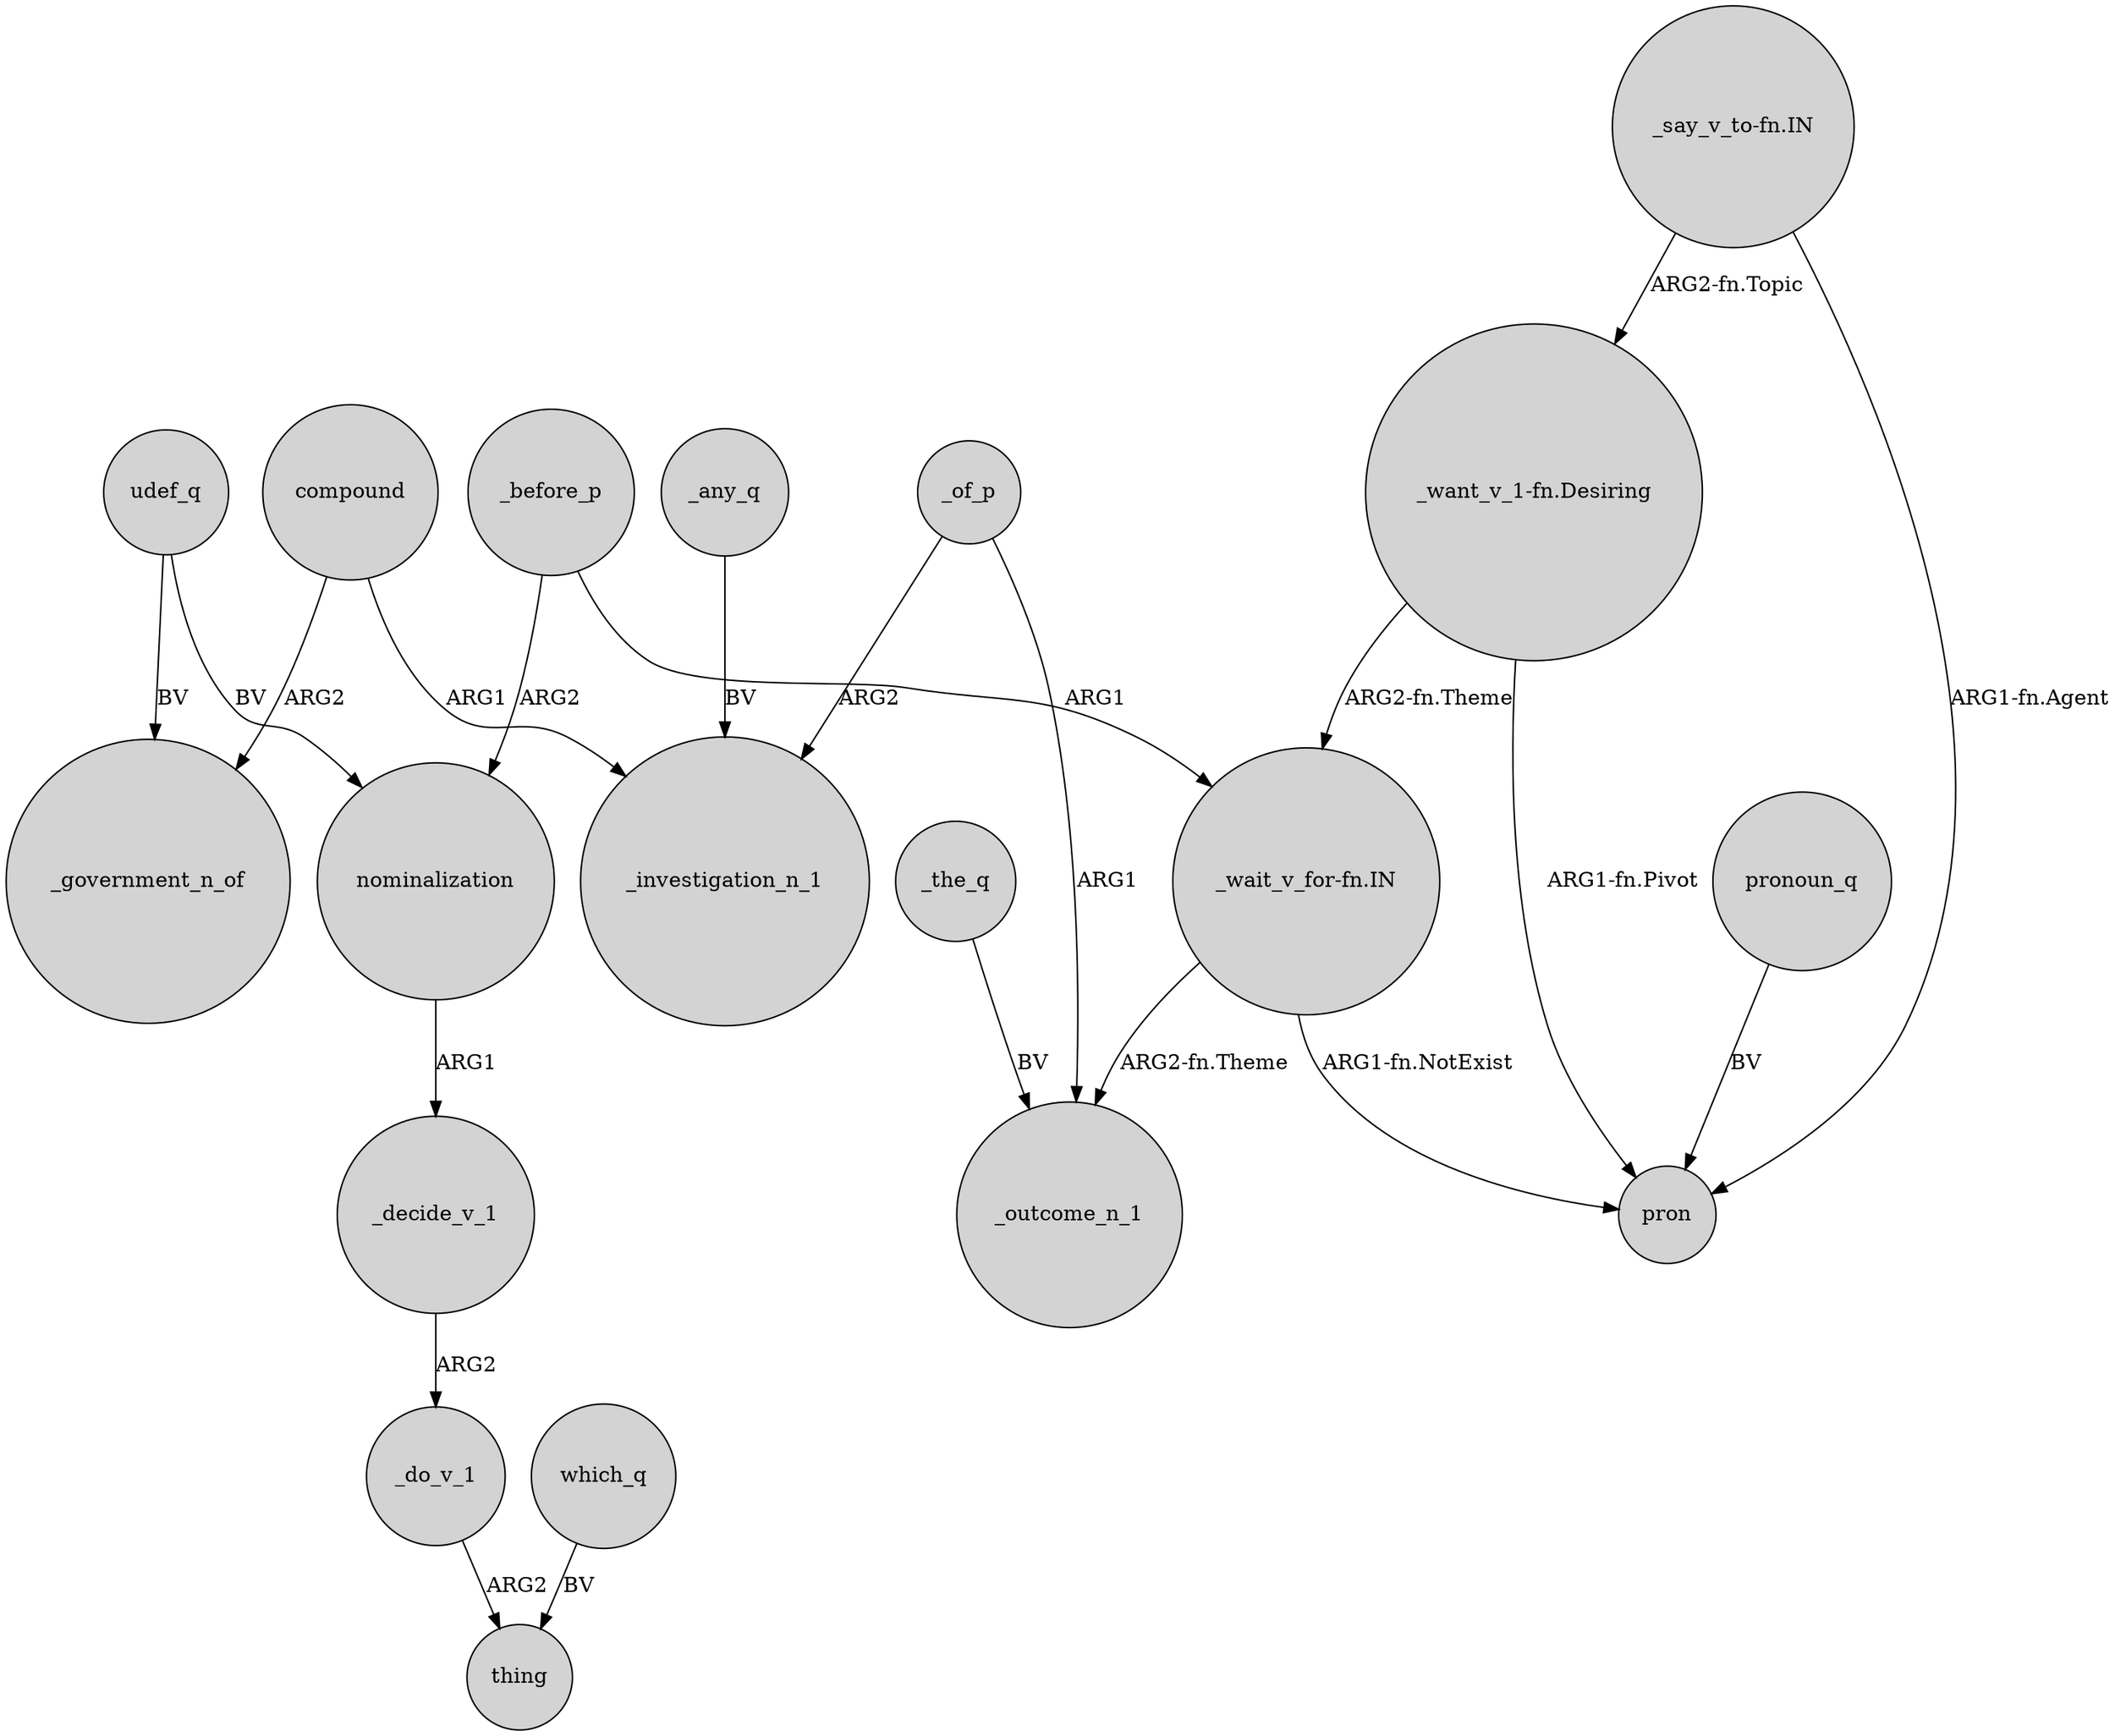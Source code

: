 digraph {
	node [shape=circle style=filled]
	nominalization -> _decide_v_1 [label=ARG1]
	_of_p -> _investigation_n_1 [label=ARG2]
	compound -> _investigation_n_1 [label=ARG1]
	compound -> _government_n_of [label=ARG2]
	udef_q -> _government_n_of [label=BV]
	_of_p -> _outcome_n_1 [label=ARG1]
	_before_p -> "_wait_v_for-fn.IN" [label=ARG1]
	"_want_v_1-fn.Desiring" -> pron [label="ARG1-fn.Pivot"]
	_before_p -> nominalization [label=ARG2]
	pronoun_q -> pron [label=BV]
	"_wait_v_for-fn.IN" -> _outcome_n_1 [label="ARG2-fn.Theme"]
	udef_q -> nominalization [label=BV]
	"_say_v_to-fn.IN" -> pron [label="ARG1-fn.Agent"]
	_do_v_1 -> thing [label=ARG2]
	"_say_v_to-fn.IN" -> "_want_v_1-fn.Desiring" [label="ARG2-fn.Topic"]
	_any_q -> _investigation_n_1 [label=BV]
	"_want_v_1-fn.Desiring" -> "_wait_v_for-fn.IN" [label="ARG2-fn.Theme"]
	"_wait_v_for-fn.IN" -> pron [label="ARG1-fn.NotExist"]
	_the_q -> _outcome_n_1 [label=BV]
	_decide_v_1 -> _do_v_1 [label=ARG2]
	which_q -> thing [label=BV]
}

